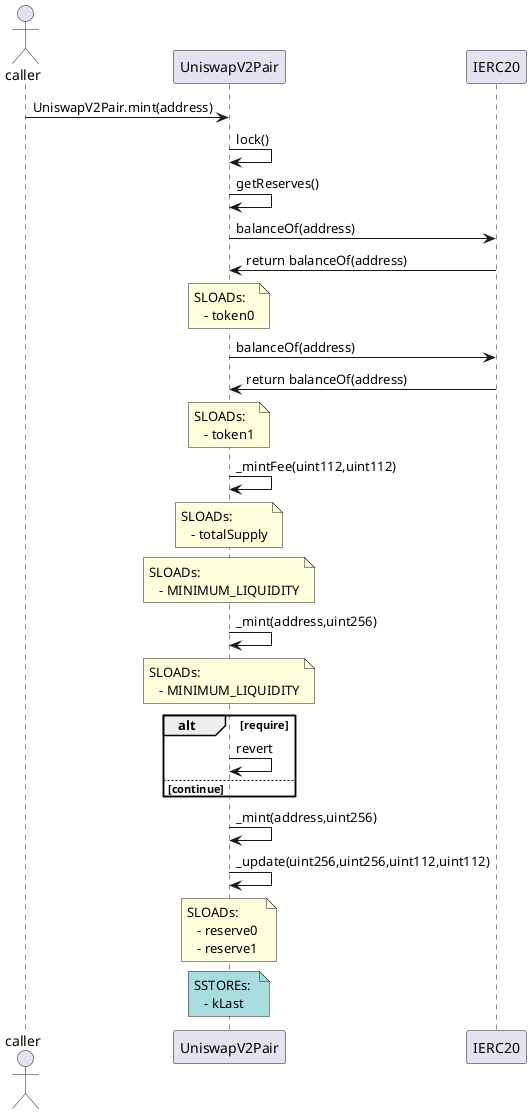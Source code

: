 @startuml
actor caller 
caller -> UniswapV2Pair: UniswapV2Pair.mint(address) 
 UniswapV2Pair -> UniswapV2Pair: lock() 
 UniswapV2Pair -> UniswapV2Pair: getReserves() 
UniswapV2Pair -> IERC20: balanceOf(address) 
 UniswapV2Pair <- IERC20: return balanceOf(address)
note over UniswapV2Pair: SLOADs: \n   - token0 
UniswapV2Pair -> IERC20: balanceOf(address) 
 UniswapV2Pair <- IERC20: return balanceOf(address)
note over UniswapV2Pair: SLOADs: \n   - token1 
 UniswapV2Pair -> UniswapV2Pair: _mintFee(uint112,uint112)
note over UniswapV2Pair: SLOADs: \n   - totalSupply
note over UniswapV2Pair: SLOADs: \n   - MINIMUM_LIQUIDITY 
 UniswapV2Pair -> UniswapV2Pair: _mint(address,uint256)
note over UniswapV2Pair: SLOADs: \n   - MINIMUM_LIQUIDITY 
 alt require 

	 UniswapV2Pair -> UniswapV2Pair:  revert 
 else continue 
 end 
 
 UniswapV2Pair -> UniswapV2Pair: _mint(address,uint256) 
 UniswapV2Pair -> UniswapV2Pair: _update(uint256,uint256,uint112,uint112)
note over UniswapV2Pair: SLOADs: \n   - reserve0 \n   - reserve1 
note over UniswapV2Pair #A9DCDF: SSTOREs: \n   - kLast
@enduml
